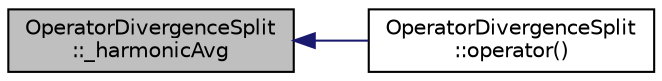 digraph "OperatorDivergenceSplit::_harmonicAvg"
{
  edge [fontname="Helvetica",fontsize="10",labelfontname="Helvetica",labelfontsize="10"];
  node [fontname="Helvetica",fontsize="10",shape=record];
  rankdir="LR";
  Node1 [label="OperatorDivergenceSplit\l::_harmonicAvg",height=0.2,width=0.4,color="black", fillcolor="grey75", style="filled", fontcolor="black"];
  Node1 -> Node2 [dir="back",color="midnightblue",fontsize="10",style="solid",fontname="Helvetica"];
  Node2 [label="OperatorDivergenceSplit\l::operator()",height=0.2,width=0.4,color="black", fillcolor="white", style="filled",URL="$struct_operator_divergence_split.html#a256c5da74a074e563b36bb2a62b2c2f9"];
}
